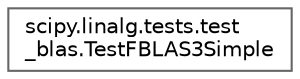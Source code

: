 digraph "Graphical Class Hierarchy"
{
 // LATEX_PDF_SIZE
  bgcolor="transparent";
  edge [fontname=Helvetica,fontsize=10,labelfontname=Helvetica,labelfontsize=10];
  node [fontname=Helvetica,fontsize=10,shape=box,height=0.2,width=0.4];
  rankdir="LR";
  Node0 [id="Node000000",label="scipy.linalg.tests.test\l_blas.TestFBLAS3Simple",height=0.2,width=0.4,color="grey40", fillcolor="white", style="filled",URL="$d6/dba/classscipy_1_1linalg_1_1tests_1_1test__blas_1_1TestFBLAS3Simple.html",tooltip=" "];
}
